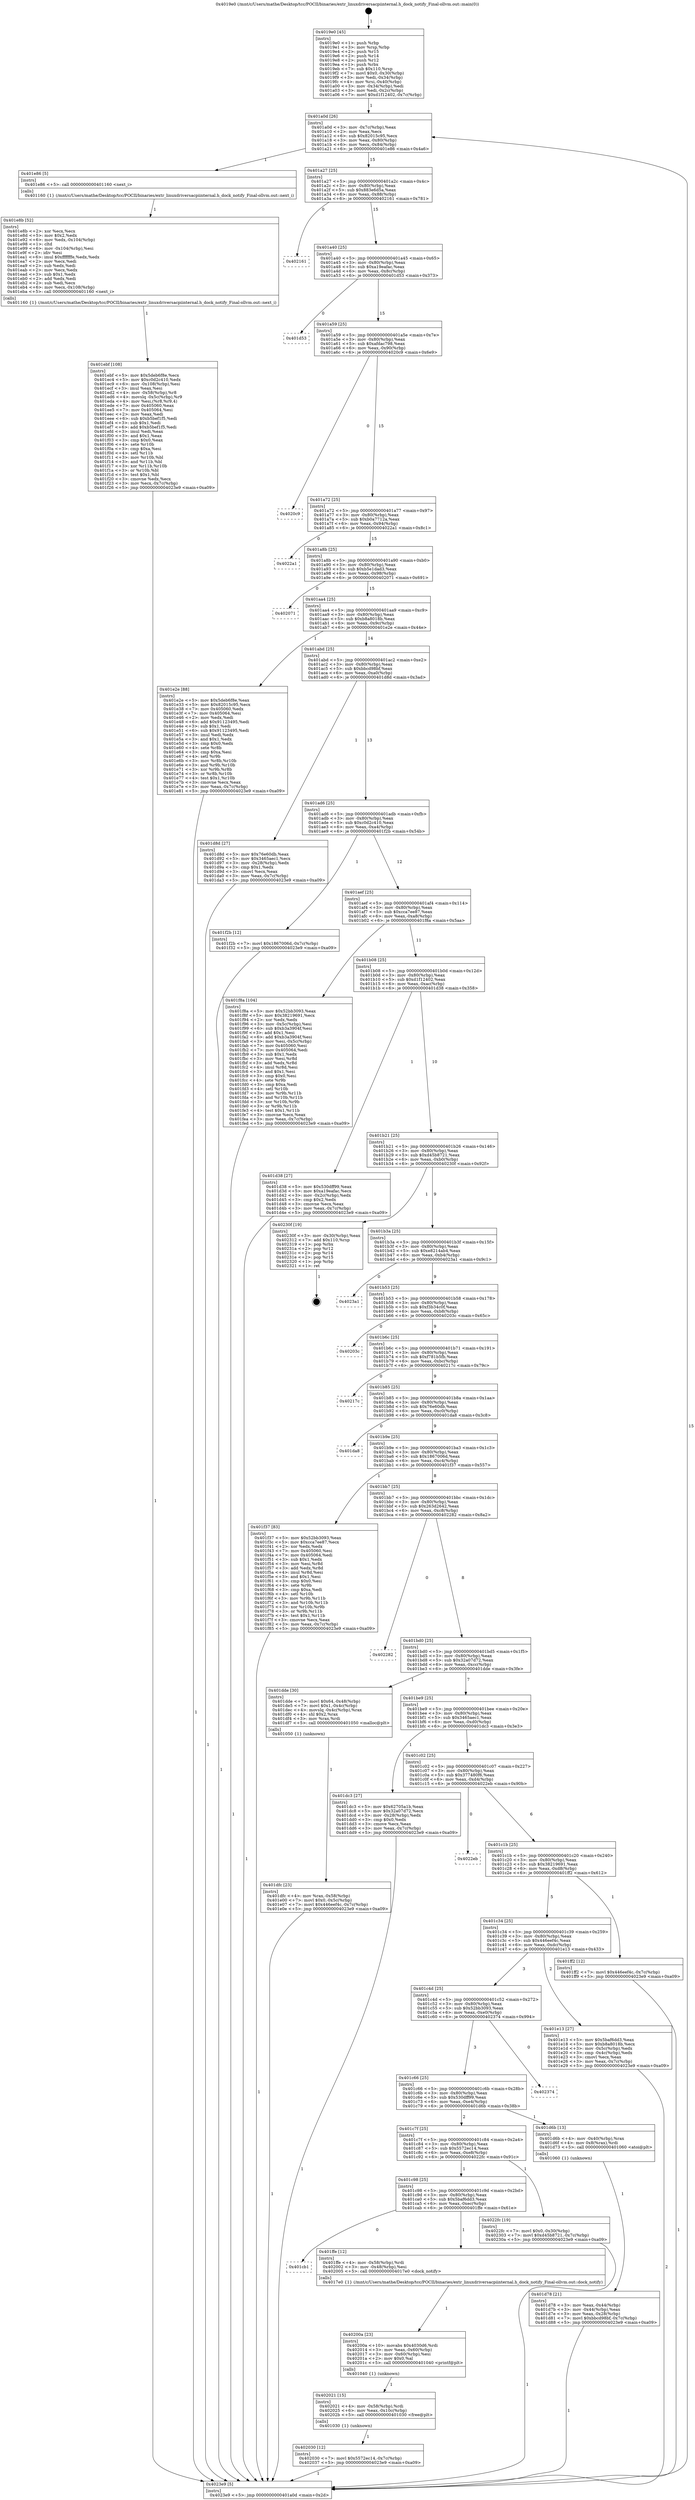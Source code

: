 digraph "0x4019e0" {
  label = "0x4019e0 (/mnt/c/Users/mathe/Desktop/tcc/POCII/binaries/extr_linuxdriversacpiinternal.h_dock_notify_Final-ollvm.out::main(0))"
  labelloc = "t"
  node[shape=record]

  Entry [label="",width=0.3,height=0.3,shape=circle,fillcolor=black,style=filled]
  "0x401a0d" [label="{
     0x401a0d [26]\l
     | [instrs]\l
     &nbsp;&nbsp;0x401a0d \<+3\>: mov -0x7c(%rbp),%eax\l
     &nbsp;&nbsp;0x401a10 \<+2\>: mov %eax,%ecx\l
     &nbsp;&nbsp;0x401a12 \<+6\>: sub $0x82015c95,%ecx\l
     &nbsp;&nbsp;0x401a18 \<+3\>: mov %eax,-0x80(%rbp)\l
     &nbsp;&nbsp;0x401a1b \<+6\>: mov %ecx,-0x84(%rbp)\l
     &nbsp;&nbsp;0x401a21 \<+6\>: je 0000000000401e86 \<main+0x4a6\>\l
  }"]
  "0x401e86" [label="{
     0x401e86 [5]\l
     | [instrs]\l
     &nbsp;&nbsp;0x401e86 \<+5\>: call 0000000000401160 \<next_i\>\l
     | [calls]\l
     &nbsp;&nbsp;0x401160 \{1\} (/mnt/c/Users/mathe/Desktop/tcc/POCII/binaries/extr_linuxdriversacpiinternal.h_dock_notify_Final-ollvm.out::next_i)\l
  }"]
  "0x401a27" [label="{
     0x401a27 [25]\l
     | [instrs]\l
     &nbsp;&nbsp;0x401a27 \<+5\>: jmp 0000000000401a2c \<main+0x4c\>\l
     &nbsp;&nbsp;0x401a2c \<+3\>: mov -0x80(%rbp),%eax\l
     &nbsp;&nbsp;0x401a2f \<+5\>: sub $0x883e6d5a,%eax\l
     &nbsp;&nbsp;0x401a34 \<+6\>: mov %eax,-0x88(%rbp)\l
     &nbsp;&nbsp;0x401a3a \<+6\>: je 0000000000402161 \<main+0x781\>\l
  }"]
  Exit [label="",width=0.3,height=0.3,shape=circle,fillcolor=black,style=filled,peripheries=2]
  "0x402161" [label="{
     0x402161\l
  }", style=dashed]
  "0x401a40" [label="{
     0x401a40 [25]\l
     | [instrs]\l
     &nbsp;&nbsp;0x401a40 \<+5\>: jmp 0000000000401a45 \<main+0x65\>\l
     &nbsp;&nbsp;0x401a45 \<+3\>: mov -0x80(%rbp),%eax\l
     &nbsp;&nbsp;0x401a48 \<+5\>: sub $0xa19eafac,%eax\l
     &nbsp;&nbsp;0x401a4d \<+6\>: mov %eax,-0x8c(%rbp)\l
     &nbsp;&nbsp;0x401a53 \<+6\>: je 0000000000401d53 \<main+0x373\>\l
  }"]
  "0x402030" [label="{
     0x402030 [12]\l
     | [instrs]\l
     &nbsp;&nbsp;0x402030 \<+7\>: movl $0x5572ec14,-0x7c(%rbp)\l
     &nbsp;&nbsp;0x402037 \<+5\>: jmp 00000000004023e9 \<main+0xa09\>\l
  }"]
  "0x401d53" [label="{
     0x401d53\l
  }", style=dashed]
  "0x401a59" [label="{
     0x401a59 [25]\l
     | [instrs]\l
     &nbsp;&nbsp;0x401a59 \<+5\>: jmp 0000000000401a5e \<main+0x7e\>\l
     &nbsp;&nbsp;0x401a5e \<+3\>: mov -0x80(%rbp),%eax\l
     &nbsp;&nbsp;0x401a61 \<+5\>: sub $0xafdac798,%eax\l
     &nbsp;&nbsp;0x401a66 \<+6\>: mov %eax,-0x90(%rbp)\l
     &nbsp;&nbsp;0x401a6c \<+6\>: je 00000000004020c9 \<main+0x6e9\>\l
  }"]
  "0x402021" [label="{
     0x402021 [15]\l
     | [instrs]\l
     &nbsp;&nbsp;0x402021 \<+4\>: mov -0x58(%rbp),%rdi\l
     &nbsp;&nbsp;0x402025 \<+6\>: mov %eax,-0x10c(%rbp)\l
     &nbsp;&nbsp;0x40202b \<+5\>: call 0000000000401030 \<free@plt\>\l
     | [calls]\l
     &nbsp;&nbsp;0x401030 \{1\} (unknown)\l
  }"]
  "0x4020c9" [label="{
     0x4020c9\l
  }", style=dashed]
  "0x401a72" [label="{
     0x401a72 [25]\l
     | [instrs]\l
     &nbsp;&nbsp;0x401a72 \<+5\>: jmp 0000000000401a77 \<main+0x97\>\l
     &nbsp;&nbsp;0x401a77 \<+3\>: mov -0x80(%rbp),%eax\l
     &nbsp;&nbsp;0x401a7a \<+5\>: sub $0xb0a7712a,%eax\l
     &nbsp;&nbsp;0x401a7f \<+6\>: mov %eax,-0x94(%rbp)\l
     &nbsp;&nbsp;0x401a85 \<+6\>: je 00000000004022a1 \<main+0x8c1\>\l
  }"]
  "0x40200a" [label="{
     0x40200a [23]\l
     | [instrs]\l
     &nbsp;&nbsp;0x40200a \<+10\>: movabs $0x4030d6,%rdi\l
     &nbsp;&nbsp;0x402014 \<+3\>: mov %eax,-0x60(%rbp)\l
     &nbsp;&nbsp;0x402017 \<+3\>: mov -0x60(%rbp),%esi\l
     &nbsp;&nbsp;0x40201a \<+2\>: mov $0x0,%al\l
     &nbsp;&nbsp;0x40201c \<+5\>: call 0000000000401040 \<printf@plt\>\l
     | [calls]\l
     &nbsp;&nbsp;0x401040 \{1\} (unknown)\l
  }"]
  "0x4022a1" [label="{
     0x4022a1\l
  }", style=dashed]
  "0x401a8b" [label="{
     0x401a8b [25]\l
     | [instrs]\l
     &nbsp;&nbsp;0x401a8b \<+5\>: jmp 0000000000401a90 \<main+0xb0\>\l
     &nbsp;&nbsp;0x401a90 \<+3\>: mov -0x80(%rbp),%eax\l
     &nbsp;&nbsp;0x401a93 \<+5\>: sub $0xb5e1dad3,%eax\l
     &nbsp;&nbsp;0x401a98 \<+6\>: mov %eax,-0x98(%rbp)\l
     &nbsp;&nbsp;0x401a9e \<+6\>: je 0000000000402071 \<main+0x691\>\l
  }"]
  "0x401cb1" [label="{
     0x401cb1\l
  }", style=dashed]
  "0x402071" [label="{
     0x402071\l
  }", style=dashed]
  "0x401aa4" [label="{
     0x401aa4 [25]\l
     | [instrs]\l
     &nbsp;&nbsp;0x401aa4 \<+5\>: jmp 0000000000401aa9 \<main+0xc9\>\l
     &nbsp;&nbsp;0x401aa9 \<+3\>: mov -0x80(%rbp),%eax\l
     &nbsp;&nbsp;0x401aac \<+5\>: sub $0xb8a8018b,%eax\l
     &nbsp;&nbsp;0x401ab1 \<+6\>: mov %eax,-0x9c(%rbp)\l
     &nbsp;&nbsp;0x401ab7 \<+6\>: je 0000000000401e2e \<main+0x44e\>\l
  }"]
  "0x401ffe" [label="{
     0x401ffe [12]\l
     | [instrs]\l
     &nbsp;&nbsp;0x401ffe \<+4\>: mov -0x58(%rbp),%rdi\l
     &nbsp;&nbsp;0x402002 \<+3\>: mov -0x48(%rbp),%esi\l
     &nbsp;&nbsp;0x402005 \<+5\>: call 00000000004017e0 \<dock_notify\>\l
     | [calls]\l
     &nbsp;&nbsp;0x4017e0 \{1\} (/mnt/c/Users/mathe/Desktop/tcc/POCII/binaries/extr_linuxdriversacpiinternal.h_dock_notify_Final-ollvm.out::dock_notify)\l
  }"]
  "0x401e2e" [label="{
     0x401e2e [88]\l
     | [instrs]\l
     &nbsp;&nbsp;0x401e2e \<+5\>: mov $0x5deb6f8e,%eax\l
     &nbsp;&nbsp;0x401e33 \<+5\>: mov $0x82015c95,%ecx\l
     &nbsp;&nbsp;0x401e38 \<+7\>: mov 0x405060,%edx\l
     &nbsp;&nbsp;0x401e3f \<+7\>: mov 0x405064,%esi\l
     &nbsp;&nbsp;0x401e46 \<+2\>: mov %edx,%edi\l
     &nbsp;&nbsp;0x401e48 \<+6\>: add $0x91123495,%edi\l
     &nbsp;&nbsp;0x401e4e \<+3\>: sub $0x1,%edi\l
     &nbsp;&nbsp;0x401e51 \<+6\>: sub $0x91123495,%edi\l
     &nbsp;&nbsp;0x401e57 \<+3\>: imul %edi,%edx\l
     &nbsp;&nbsp;0x401e5a \<+3\>: and $0x1,%edx\l
     &nbsp;&nbsp;0x401e5d \<+3\>: cmp $0x0,%edx\l
     &nbsp;&nbsp;0x401e60 \<+4\>: sete %r8b\l
     &nbsp;&nbsp;0x401e64 \<+3\>: cmp $0xa,%esi\l
     &nbsp;&nbsp;0x401e67 \<+4\>: setl %r9b\l
     &nbsp;&nbsp;0x401e6b \<+3\>: mov %r8b,%r10b\l
     &nbsp;&nbsp;0x401e6e \<+3\>: and %r9b,%r10b\l
     &nbsp;&nbsp;0x401e71 \<+3\>: xor %r9b,%r8b\l
     &nbsp;&nbsp;0x401e74 \<+3\>: or %r8b,%r10b\l
     &nbsp;&nbsp;0x401e77 \<+4\>: test $0x1,%r10b\l
     &nbsp;&nbsp;0x401e7b \<+3\>: cmovne %ecx,%eax\l
     &nbsp;&nbsp;0x401e7e \<+3\>: mov %eax,-0x7c(%rbp)\l
     &nbsp;&nbsp;0x401e81 \<+5\>: jmp 00000000004023e9 \<main+0xa09\>\l
  }"]
  "0x401abd" [label="{
     0x401abd [25]\l
     | [instrs]\l
     &nbsp;&nbsp;0x401abd \<+5\>: jmp 0000000000401ac2 \<main+0xe2\>\l
     &nbsp;&nbsp;0x401ac2 \<+3\>: mov -0x80(%rbp),%eax\l
     &nbsp;&nbsp;0x401ac5 \<+5\>: sub $0xbbcd98bf,%eax\l
     &nbsp;&nbsp;0x401aca \<+6\>: mov %eax,-0xa0(%rbp)\l
     &nbsp;&nbsp;0x401ad0 \<+6\>: je 0000000000401d8d \<main+0x3ad\>\l
  }"]
  "0x401c98" [label="{
     0x401c98 [25]\l
     | [instrs]\l
     &nbsp;&nbsp;0x401c98 \<+5\>: jmp 0000000000401c9d \<main+0x2bd\>\l
     &nbsp;&nbsp;0x401c9d \<+3\>: mov -0x80(%rbp),%eax\l
     &nbsp;&nbsp;0x401ca0 \<+5\>: sub $0x5baf6dd3,%eax\l
     &nbsp;&nbsp;0x401ca5 \<+6\>: mov %eax,-0xec(%rbp)\l
     &nbsp;&nbsp;0x401cab \<+6\>: je 0000000000401ffe \<main+0x61e\>\l
  }"]
  "0x401d8d" [label="{
     0x401d8d [27]\l
     | [instrs]\l
     &nbsp;&nbsp;0x401d8d \<+5\>: mov $0x76e60db,%eax\l
     &nbsp;&nbsp;0x401d92 \<+5\>: mov $0x3465aec1,%ecx\l
     &nbsp;&nbsp;0x401d97 \<+3\>: mov -0x28(%rbp),%edx\l
     &nbsp;&nbsp;0x401d9a \<+3\>: cmp $0x1,%edx\l
     &nbsp;&nbsp;0x401d9d \<+3\>: cmovl %ecx,%eax\l
     &nbsp;&nbsp;0x401da0 \<+3\>: mov %eax,-0x7c(%rbp)\l
     &nbsp;&nbsp;0x401da3 \<+5\>: jmp 00000000004023e9 \<main+0xa09\>\l
  }"]
  "0x401ad6" [label="{
     0x401ad6 [25]\l
     | [instrs]\l
     &nbsp;&nbsp;0x401ad6 \<+5\>: jmp 0000000000401adb \<main+0xfb\>\l
     &nbsp;&nbsp;0x401adb \<+3\>: mov -0x80(%rbp),%eax\l
     &nbsp;&nbsp;0x401ade \<+5\>: sub $0xc0d2c410,%eax\l
     &nbsp;&nbsp;0x401ae3 \<+6\>: mov %eax,-0xa4(%rbp)\l
     &nbsp;&nbsp;0x401ae9 \<+6\>: je 0000000000401f2b \<main+0x54b\>\l
  }"]
  "0x4022fc" [label="{
     0x4022fc [19]\l
     | [instrs]\l
     &nbsp;&nbsp;0x4022fc \<+7\>: movl $0x0,-0x30(%rbp)\l
     &nbsp;&nbsp;0x402303 \<+7\>: movl $0xd45b8721,-0x7c(%rbp)\l
     &nbsp;&nbsp;0x40230a \<+5\>: jmp 00000000004023e9 \<main+0xa09\>\l
  }"]
  "0x401f2b" [label="{
     0x401f2b [12]\l
     | [instrs]\l
     &nbsp;&nbsp;0x401f2b \<+7\>: movl $0x1867006d,-0x7c(%rbp)\l
     &nbsp;&nbsp;0x401f32 \<+5\>: jmp 00000000004023e9 \<main+0xa09\>\l
  }"]
  "0x401aef" [label="{
     0x401aef [25]\l
     | [instrs]\l
     &nbsp;&nbsp;0x401aef \<+5\>: jmp 0000000000401af4 \<main+0x114\>\l
     &nbsp;&nbsp;0x401af4 \<+3\>: mov -0x80(%rbp),%eax\l
     &nbsp;&nbsp;0x401af7 \<+5\>: sub $0xcca7ee87,%eax\l
     &nbsp;&nbsp;0x401afc \<+6\>: mov %eax,-0xa8(%rbp)\l
     &nbsp;&nbsp;0x401b02 \<+6\>: je 0000000000401f8a \<main+0x5aa\>\l
  }"]
  "0x401ebf" [label="{
     0x401ebf [108]\l
     | [instrs]\l
     &nbsp;&nbsp;0x401ebf \<+5\>: mov $0x5deb6f8e,%ecx\l
     &nbsp;&nbsp;0x401ec4 \<+5\>: mov $0xc0d2c410,%edx\l
     &nbsp;&nbsp;0x401ec9 \<+6\>: mov -0x108(%rbp),%esi\l
     &nbsp;&nbsp;0x401ecf \<+3\>: imul %eax,%esi\l
     &nbsp;&nbsp;0x401ed2 \<+4\>: mov -0x58(%rbp),%r8\l
     &nbsp;&nbsp;0x401ed6 \<+4\>: movslq -0x5c(%rbp),%r9\l
     &nbsp;&nbsp;0x401eda \<+4\>: mov %esi,(%r8,%r9,4)\l
     &nbsp;&nbsp;0x401ede \<+7\>: mov 0x405060,%eax\l
     &nbsp;&nbsp;0x401ee5 \<+7\>: mov 0x405064,%esi\l
     &nbsp;&nbsp;0x401eec \<+2\>: mov %eax,%edi\l
     &nbsp;&nbsp;0x401eee \<+6\>: sub $0xb5bef1f5,%edi\l
     &nbsp;&nbsp;0x401ef4 \<+3\>: sub $0x1,%edi\l
     &nbsp;&nbsp;0x401ef7 \<+6\>: add $0xb5bef1f5,%edi\l
     &nbsp;&nbsp;0x401efd \<+3\>: imul %edi,%eax\l
     &nbsp;&nbsp;0x401f00 \<+3\>: and $0x1,%eax\l
     &nbsp;&nbsp;0x401f03 \<+3\>: cmp $0x0,%eax\l
     &nbsp;&nbsp;0x401f06 \<+4\>: sete %r10b\l
     &nbsp;&nbsp;0x401f0a \<+3\>: cmp $0xa,%esi\l
     &nbsp;&nbsp;0x401f0d \<+4\>: setl %r11b\l
     &nbsp;&nbsp;0x401f11 \<+3\>: mov %r10b,%bl\l
     &nbsp;&nbsp;0x401f14 \<+3\>: and %r11b,%bl\l
     &nbsp;&nbsp;0x401f17 \<+3\>: xor %r11b,%r10b\l
     &nbsp;&nbsp;0x401f1a \<+3\>: or %r10b,%bl\l
     &nbsp;&nbsp;0x401f1d \<+3\>: test $0x1,%bl\l
     &nbsp;&nbsp;0x401f20 \<+3\>: cmovne %edx,%ecx\l
     &nbsp;&nbsp;0x401f23 \<+3\>: mov %ecx,-0x7c(%rbp)\l
     &nbsp;&nbsp;0x401f26 \<+5\>: jmp 00000000004023e9 \<main+0xa09\>\l
  }"]
  "0x401f8a" [label="{
     0x401f8a [104]\l
     | [instrs]\l
     &nbsp;&nbsp;0x401f8a \<+5\>: mov $0x52bb3093,%eax\l
     &nbsp;&nbsp;0x401f8f \<+5\>: mov $0x38219691,%ecx\l
     &nbsp;&nbsp;0x401f94 \<+2\>: xor %edx,%edx\l
     &nbsp;&nbsp;0x401f96 \<+3\>: mov -0x5c(%rbp),%esi\l
     &nbsp;&nbsp;0x401f99 \<+6\>: sub $0xb3a3904f,%esi\l
     &nbsp;&nbsp;0x401f9f \<+3\>: add $0x1,%esi\l
     &nbsp;&nbsp;0x401fa2 \<+6\>: add $0xb3a3904f,%esi\l
     &nbsp;&nbsp;0x401fa8 \<+3\>: mov %esi,-0x5c(%rbp)\l
     &nbsp;&nbsp;0x401fab \<+7\>: mov 0x405060,%esi\l
     &nbsp;&nbsp;0x401fb2 \<+7\>: mov 0x405064,%edi\l
     &nbsp;&nbsp;0x401fb9 \<+3\>: sub $0x1,%edx\l
     &nbsp;&nbsp;0x401fbc \<+3\>: mov %esi,%r8d\l
     &nbsp;&nbsp;0x401fbf \<+3\>: add %edx,%r8d\l
     &nbsp;&nbsp;0x401fc2 \<+4\>: imul %r8d,%esi\l
     &nbsp;&nbsp;0x401fc6 \<+3\>: and $0x1,%esi\l
     &nbsp;&nbsp;0x401fc9 \<+3\>: cmp $0x0,%esi\l
     &nbsp;&nbsp;0x401fcc \<+4\>: sete %r9b\l
     &nbsp;&nbsp;0x401fd0 \<+3\>: cmp $0xa,%edi\l
     &nbsp;&nbsp;0x401fd3 \<+4\>: setl %r10b\l
     &nbsp;&nbsp;0x401fd7 \<+3\>: mov %r9b,%r11b\l
     &nbsp;&nbsp;0x401fda \<+3\>: and %r10b,%r11b\l
     &nbsp;&nbsp;0x401fdd \<+3\>: xor %r10b,%r9b\l
     &nbsp;&nbsp;0x401fe0 \<+3\>: or %r9b,%r11b\l
     &nbsp;&nbsp;0x401fe3 \<+4\>: test $0x1,%r11b\l
     &nbsp;&nbsp;0x401fe7 \<+3\>: cmovne %ecx,%eax\l
     &nbsp;&nbsp;0x401fea \<+3\>: mov %eax,-0x7c(%rbp)\l
     &nbsp;&nbsp;0x401fed \<+5\>: jmp 00000000004023e9 \<main+0xa09\>\l
  }"]
  "0x401b08" [label="{
     0x401b08 [25]\l
     | [instrs]\l
     &nbsp;&nbsp;0x401b08 \<+5\>: jmp 0000000000401b0d \<main+0x12d\>\l
     &nbsp;&nbsp;0x401b0d \<+3\>: mov -0x80(%rbp),%eax\l
     &nbsp;&nbsp;0x401b10 \<+5\>: sub $0xd1f12402,%eax\l
     &nbsp;&nbsp;0x401b15 \<+6\>: mov %eax,-0xac(%rbp)\l
     &nbsp;&nbsp;0x401b1b \<+6\>: je 0000000000401d38 \<main+0x358\>\l
  }"]
  "0x401e8b" [label="{
     0x401e8b [52]\l
     | [instrs]\l
     &nbsp;&nbsp;0x401e8b \<+2\>: xor %ecx,%ecx\l
     &nbsp;&nbsp;0x401e8d \<+5\>: mov $0x2,%edx\l
     &nbsp;&nbsp;0x401e92 \<+6\>: mov %edx,-0x104(%rbp)\l
     &nbsp;&nbsp;0x401e98 \<+1\>: cltd\l
     &nbsp;&nbsp;0x401e99 \<+6\>: mov -0x104(%rbp),%esi\l
     &nbsp;&nbsp;0x401e9f \<+2\>: idiv %esi\l
     &nbsp;&nbsp;0x401ea1 \<+6\>: imul $0xfffffffe,%edx,%edx\l
     &nbsp;&nbsp;0x401ea7 \<+2\>: mov %ecx,%edi\l
     &nbsp;&nbsp;0x401ea9 \<+2\>: sub %edx,%edi\l
     &nbsp;&nbsp;0x401eab \<+2\>: mov %ecx,%edx\l
     &nbsp;&nbsp;0x401ead \<+3\>: sub $0x1,%edx\l
     &nbsp;&nbsp;0x401eb0 \<+2\>: add %edx,%edi\l
     &nbsp;&nbsp;0x401eb2 \<+2\>: sub %edi,%ecx\l
     &nbsp;&nbsp;0x401eb4 \<+6\>: mov %ecx,-0x108(%rbp)\l
     &nbsp;&nbsp;0x401eba \<+5\>: call 0000000000401160 \<next_i\>\l
     | [calls]\l
     &nbsp;&nbsp;0x401160 \{1\} (/mnt/c/Users/mathe/Desktop/tcc/POCII/binaries/extr_linuxdriversacpiinternal.h_dock_notify_Final-ollvm.out::next_i)\l
  }"]
  "0x401d38" [label="{
     0x401d38 [27]\l
     | [instrs]\l
     &nbsp;&nbsp;0x401d38 \<+5\>: mov $0x530dff99,%eax\l
     &nbsp;&nbsp;0x401d3d \<+5\>: mov $0xa19eafac,%ecx\l
     &nbsp;&nbsp;0x401d42 \<+3\>: mov -0x2c(%rbp),%edx\l
     &nbsp;&nbsp;0x401d45 \<+3\>: cmp $0x2,%edx\l
     &nbsp;&nbsp;0x401d48 \<+3\>: cmovne %ecx,%eax\l
     &nbsp;&nbsp;0x401d4b \<+3\>: mov %eax,-0x7c(%rbp)\l
     &nbsp;&nbsp;0x401d4e \<+5\>: jmp 00000000004023e9 \<main+0xa09\>\l
  }"]
  "0x401b21" [label="{
     0x401b21 [25]\l
     | [instrs]\l
     &nbsp;&nbsp;0x401b21 \<+5\>: jmp 0000000000401b26 \<main+0x146\>\l
     &nbsp;&nbsp;0x401b26 \<+3\>: mov -0x80(%rbp),%eax\l
     &nbsp;&nbsp;0x401b29 \<+5\>: sub $0xd45b8721,%eax\l
     &nbsp;&nbsp;0x401b2e \<+6\>: mov %eax,-0xb0(%rbp)\l
     &nbsp;&nbsp;0x401b34 \<+6\>: je 000000000040230f \<main+0x92f\>\l
  }"]
  "0x4023e9" [label="{
     0x4023e9 [5]\l
     | [instrs]\l
     &nbsp;&nbsp;0x4023e9 \<+5\>: jmp 0000000000401a0d \<main+0x2d\>\l
  }"]
  "0x4019e0" [label="{
     0x4019e0 [45]\l
     | [instrs]\l
     &nbsp;&nbsp;0x4019e0 \<+1\>: push %rbp\l
     &nbsp;&nbsp;0x4019e1 \<+3\>: mov %rsp,%rbp\l
     &nbsp;&nbsp;0x4019e4 \<+2\>: push %r15\l
     &nbsp;&nbsp;0x4019e6 \<+2\>: push %r14\l
     &nbsp;&nbsp;0x4019e8 \<+2\>: push %r12\l
     &nbsp;&nbsp;0x4019ea \<+1\>: push %rbx\l
     &nbsp;&nbsp;0x4019eb \<+7\>: sub $0x110,%rsp\l
     &nbsp;&nbsp;0x4019f2 \<+7\>: movl $0x0,-0x30(%rbp)\l
     &nbsp;&nbsp;0x4019f9 \<+3\>: mov %edi,-0x34(%rbp)\l
     &nbsp;&nbsp;0x4019fc \<+4\>: mov %rsi,-0x40(%rbp)\l
     &nbsp;&nbsp;0x401a00 \<+3\>: mov -0x34(%rbp),%edi\l
     &nbsp;&nbsp;0x401a03 \<+3\>: mov %edi,-0x2c(%rbp)\l
     &nbsp;&nbsp;0x401a06 \<+7\>: movl $0xd1f12402,-0x7c(%rbp)\l
  }"]
  "0x401dfc" [label="{
     0x401dfc [23]\l
     | [instrs]\l
     &nbsp;&nbsp;0x401dfc \<+4\>: mov %rax,-0x58(%rbp)\l
     &nbsp;&nbsp;0x401e00 \<+7\>: movl $0x0,-0x5c(%rbp)\l
     &nbsp;&nbsp;0x401e07 \<+7\>: movl $0x446eef4c,-0x7c(%rbp)\l
     &nbsp;&nbsp;0x401e0e \<+5\>: jmp 00000000004023e9 \<main+0xa09\>\l
  }"]
  "0x40230f" [label="{
     0x40230f [19]\l
     | [instrs]\l
     &nbsp;&nbsp;0x40230f \<+3\>: mov -0x30(%rbp),%eax\l
     &nbsp;&nbsp;0x402312 \<+7\>: add $0x110,%rsp\l
     &nbsp;&nbsp;0x402319 \<+1\>: pop %rbx\l
     &nbsp;&nbsp;0x40231a \<+2\>: pop %r12\l
     &nbsp;&nbsp;0x40231c \<+2\>: pop %r14\l
     &nbsp;&nbsp;0x40231e \<+2\>: pop %r15\l
     &nbsp;&nbsp;0x402320 \<+1\>: pop %rbp\l
     &nbsp;&nbsp;0x402321 \<+1\>: ret\l
  }"]
  "0x401b3a" [label="{
     0x401b3a [25]\l
     | [instrs]\l
     &nbsp;&nbsp;0x401b3a \<+5\>: jmp 0000000000401b3f \<main+0x15f\>\l
     &nbsp;&nbsp;0x401b3f \<+3\>: mov -0x80(%rbp),%eax\l
     &nbsp;&nbsp;0x401b42 \<+5\>: sub $0xe8214ab4,%eax\l
     &nbsp;&nbsp;0x401b47 \<+6\>: mov %eax,-0xb4(%rbp)\l
     &nbsp;&nbsp;0x401b4d \<+6\>: je 00000000004023a1 \<main+0x9c1\>\l
  }"]
  "0x401d78" [label="{
     0x401d78 [21]\l
     | [instrs]\l
     &nbsp;&nbsp;0x401d78 \<+3\>: mov %eax,-0x44(%rbp)\l
     &nbsp;&nbsp;0x401d7b \<+3\>: mov -0x44(%rbp),%eax\l
     &nbsp;&nbsp;0x401d7e \<+3\>: mov %eax,-0x28(%rbp)\l
     &nbsp;&nbsp;0x401d81 \<+7\>: movl $0xbbcd98bf,-0x7c(%rbp)\l
     &nbsp;&nbsp;0x401d88 \<+5\>: jmp 00000000004023e9 \<main+0xa09\>\l
  }"]
  "0x4023a1" [label="{
     0x4023a1\l
  }", style=dashed]
  "0x401b53" [label="{
     0x401b53 [25]\l
     | [instrs]\l
     &nbsp;&nbsp;0x401b53 \<+5\>: jmp 0000000000401b58 \<main+0x178\>\l
     &nbsp;&nbsp;0x401b58 \<+3\>: mov -0x80(%rbp),%eax\l
     &nbsp;&nbsp;0x401b5b \<+5\>: sub $0xf3b34c0f,%eax\l
     &nbsp;&nbsp;0x401b60 \<+6\>: mov %eax,-0xb8(%rbp)\l
     &nbsp;&nbsp;0x401b66 \<+6\>: je 000000000040203c \<main+0x65c\>\l
  }"]
  "0x401c7f" [label="{
     0x401c7f [25]\l
     | [instrs]\l
     &nbsp;&nbsp;0x401c7f \<+5\>: jmp 0000000000401c84 \<main+0x2a4\>\l
     &nbsp;&nbsp;0x401c84 \<+3\>: mov -0x80(%rbp),%eax\l
     &nbsp;&nbsp;0x401c87 \<+5\>: sub $0x5572ec14,%eax\l
     &nbsp;&nbsp;0x401c8c \<+6\>: mov %eax,-0xe8(%rbp)\l
     &nbsp;&nbsp;0x401c92 \<+6\>: je 00000000004022fc \<main+0x91c\>\l
  }"]
  "0x40203c" [label="{
     0x40203c\l
  }", style=dashed]
  "0x401b6c" [label="{
     0x401b6c [25]\l
     | [instrs]\l
     &nbsp;&nbsp;0x401b6c \<+5\>: jmp 0000000000401b71 \<main+0x191\>\l
     &nbsp;&nbsp;0x401b71 \<+3\>: mov -0x80(%rbp),%eax\l
     &nbsp;&nbsp;0x401b74 \<+5\>: sub $0xf781b5fb,%eax\l
     &nbsp;&nbsp;0x401b79 \<+6\>: mov %eax,-0xbc(%rbp)\l
     &nbsp;&nbsp;0x401b7f \<+6\>: je 000000000040217c \<main+0x79c\>\l
  }"]
  "0x401d6b" [label="{
     0x401d6b [13]\l
     | [instrs]\l
     &nbsp;&nbsp;0x401d6b \<+4\>: mov -0x40(%rbp),%rax\l
     &nbsp;&nbsp;0x401d6f \<+4\>: mov 0x8(%rax),%rdi\l
     &nbsp;&nbsp;0x401d73 \<+5\>: call 0000000000401060 \<atoi@plt\>\l
     | [calls]\l
     &nbsp;&nbsp;0x401060 \{1\} (unknown)\l
  }"]
  "0x40217c" [label="{
     0x40217c\l
  }", style=dashed]
  "0x401b85" [label="{
     0x401b85 [25]\l
     | [instrs]\l
     &nbsp;&nbsp;0x401b85 \<+5\>: jmp 0000000000401b8a \<main+0x1aa\>\l
     &nbsp;&nbsp;0x401b8a \<+3\>: mov -0x80(%rbp),%eax\l
     &nbsp;&nbsp;0x401b8d \<+5\>: sub $0x76e60db,%eax\l
     &nbsp;&nbsp;0x401b92 \<+6\>: mov %eax,-0xc0(%rbp)\l
     &nbsp;&nbsp;0x401b98 \<+6\>: je 0000000000401da8 \<main+0x3c8\>\l
  }"]
  "0x401c66" [label="{
     0x401c66 [25]\l
     | [instrs]\l
     &nbsp;&nbsp;0x401c66 \<+5\>: jmp 0000000000401c6b \<main+0x28b\>\l
     &nbsp;&nbsp;0x401c6b \<+3\>: mov -0x80(%rbp),%eax\l
     &nbsp;&nbsp;0x401c6e \<+5\>: sub $0x530dff99,%eax\l
     &nbsp;&nbsp;0x401c73 \<+6\>: mov %eax,-0xe4(%rbp)\l
     &nbsp;&nbsp;0x401c79 \<+6\>: je 0000000000401d6b \<main+0x38b\>\l
  }"]
  "0x401da8" [label="{
     0x401da8\l
  }", style=dashed]
  "0x401b9e" [label="{
     0x401b9e [25]\l
     | [instrs]\l
     &nbsp;&nbsp;0x401b9e \<+5\>: jmp 0000000000401ba3 \<main+0x1c3\>\l
     &nbsp;&nbsp;0x401ba3 \<+3\>: mov -0x80(%rbp),%eax\l
     &nbsp;&nbsp;0x401ba6 \<+5\>: sub $0x1867006d,%eax\l
     &nbsp;&nbsp;0x401bab \<+6\>: mov %eax,-0xc4(%rbp)\l
     &nbsp;&nbsp;0x401bb1 \<+6\>: je 0000000000401f37 \<main+0x557\>\l
  }"]
  "0x402374" [label="{
     0x402374\l
  }", style=dashed]
  "0x401f37" [label="{
     0x401f37 [83]\l
     | [instrs]\l
     &nbsp;&nbsp;0x401f37 \<+5\>: mov $0x52bb3093,%eax\l
     &nbsp;&nbsp;0x401f3c \<+5\>: mov $0xcca7ee87,%ecx\l
     &nbsp;&nbsp;0x401f41 \<+2\>: xor %edx,%edx\l
     &nbsp;&nbsp;0x401f43 \<+7\>: mov 0x405060,%esi\l
     &nbsp;&nbsp;0x401f4a \<+7\>: mov 0x405064,%edi\l
     &nbsp;&nbsp;0x401f51 \<+3\>: sub $0x1,%edx\l
     &nbsp;&nbsp;0x401f54 \<+3\>: mov %esi,%r8d\l
     &nbsp;&nbsp;0x401f57 \<+3\>: add %edx,%r8d\l
     &nbsp;&nbsp;0x401f5a \<+4\>: imul %r8d,%esi\l
     &nbsp;&nbsp;0x401f5e \<+3\>: and $0x1,%esi\l
     &nbsp;&nbsp;0x401f61 \<+3\>: cmp $0x0,%esi\l
     &nbsp;&nbsp;0x401f64 \<+4\>: sete %r9b\l
     &nbsp;&nbsp;0x401f68 \<+3\>: cmp $0xa,%edi\l
     &nbsp;&nbsp;0x401f6b \<+4\>: setl %r10b\l
     &nbsp;&nbsp;0x401f6f \<+3\>: mov %r9b,%r11b\l
     &nbsp;&nbsp;0x401f72 \<+3\>: and %r10b,%r11b\l
     &nbsp;&nbsp;0x401f75 \<+3\>: xor %r10b,%r9b\l
     &nbsp;&nbsp;0x401f78 \<+3\>: or %r9b,%r11b\l
     &nbsp;&nbsp;0x401f7b \<+4\>: test $0x1,%r11b\l
     &nbsp;&nbsp;0x401f7f \<+3\>: cmovne %ecx,%eax\l
     &nbsp;&nbsp;0x401f82 \<+3\>: mov %eax,-0x7c(%rbp)\l
     &nbsp;&nbsp;0x401f85 \<+5\>: jmp 00000000004023e9 \<main+0xa09\>\l
  }"]
  "0x401bb7" [label="{
     0x401bb7 [25]\l
     | [instrs]\l
     &nbsp;&nbsp;0x401bb7 \<+5\>: jmp 0000000000401bbc \<main+0x1dc\>\l
     &nbsp;&nbsp;0x401bbc \<+3\>: mov -0x80(%rbp),%eax\l
     &nbsp;&nbsp;0x401bbf \<+5\>: sub $0x263d2642,%eax\l
     &nbsp;&nbsp;0x401bc4 \<+6\>: mov %eax,-0xc8(%rbp)\l
     &nbsp;&nbsp;0x401bca \<+6\>: je 0000000000402282 \<main+0x8a2\>\l
  }"]
  "0x401c4d" [label="{
     0x401c4d [25]\l
     | [instrs]\l
     &nbsp;&nbsp;0x401c4d \<+5\>: jmp 0000000000401c52 \<main+0x272\>\l
     &nbsp;&nbsp;0x401c52 \<+3\>: mov -0x80(%rbp),%eax\l
     &nbsp;&nbsp;0x401c55 \<+5\>: sub $0x52bb3093,%eax\l
     &nbsp;&nbsp;0x401c5a \<+6\>: mov %eax,-0xe0(%rbp)\l
     &nbsp;&nbsp;0x401c60 \<+6\>: je 0000000000402374 \<main+0x994\>\l
  }"]
  "0x402282" [label="{
     0x402282\l
  }", style=dashed]
  "0x401bd0" [label="{
     0x401bd0 [25]\l
     | [instrs]\l
     &nbsp;&nbsp;0x401bd0 \<+5\>: jmp 0000000000401bd5 \<main+0x1f5\>\l
     &nbsp;&nbsp;0x401bd5 \<+3\>: mov -0x80(%rbp),%eax\l
     &nbsp;&nbsp;0x401bd8 \<+5\>: sub $0x32a07d72,%eax\l
     &nbsp;&nbsp;0x401bdd \<+6\>: mov %eax,-0xcc(%rbp)\l
     &nbsp;&nbsp;0x401be3 \<+6\>: je 0000000000401dde \<main+0x3fe\>\l
  }"]
  "0x401e13" [label="{
     0x401e13 [27]\l
     | [instrs]\l
     &nbsp;&nbsp;0x401e13 \<+5\>: mov $0x5baf6dd3,%eax\l
     &nbsp;&nbsp;0x401e18 \<+5\>: mov $0xb8a8018b,%ecx\l
     &nbsp;&nbsp;0x401e1d \<+3\>: mov -0x5c(%rbp),%edx\l
     &nbsp;&nbsp;0x401e20 \<+3\>: cmp -0x4c(%rbp),%edx\l
     &nbsp;&nbsp;0x401e23 \<+3\>: cmovl %ecx,%eax\l
     &nbsp;&nbsp;0x401e26 \<+3\>: mov %eax,-0x7c(%rbp)\l
     &nbsp;&nbsp;0x401e29 \<+5\>: jmp 00000000004023e9 \<main+0xa09\>\l
  }"]
  "0x401dde" [label="{
     0x401dde [30]\l
     | [instrs]\l
     &nbsp;&nbsp;0x401dde \<+7\>: movl $0x64,-0x48(%rbp)\l
     &nbsp;&nbsp;0x401de5 \<+7\>: movl $0x1,-0x4c(%rbp)\l
     &nbsp;&nbsp;0x401dec \<+4\>: movslq -0x4c(%rbp),%rax\l
     &nbsp;&nbsp;0x401df0 \<+4\>: shl $0x2,%rax\l
     &nbsp;&nbsp;0x401df4 \<+3\>: mov %rax,%rdi\l
     &nbsp;&nbsp;0x401df7 \<+5\>: call 0000000000401050 \<malloc@plt\>\l
     | [calls]\l
     &nbsp;&nbsp;0x401050 \{1\} (unknown)\l
  }"]
  "0x401be9" [label="{
     0x401be9 [25]\l
     | [instrs]\l
     &nbsp;&nbsp;0x401be9 \<+5\>: jmp 0000000000401bee \<main+0x20e\>\l
     &nbsp;&nbsp;0x401bee \<+3\>: mov -0x80(%rbp),%eax\l
     &nbsp;&nbsp;0x401bf1 \<+5\>: sub $0x3465aec1,%eax\l
     &nbsp;&nbsp;0x401bf6 \<+6\>: mov %eax,-0xd0(%rbp)\l
     &nbsp;&nbsp;0x401bfc \<+6\>: je 0000000000401dc3 \<main+0x3e3\>\l
  }"]
  "0x401c34" [label="{
     0x401c34 [25]\l
     | [instrs]\l
     &nbsp;&nbsp;0x401c34 \<+5\>: jmp 0000000000401c39 \<main+0x259\>\l
     &nbsp;&nbsp;0x401c39 \<+3\>: mov -0x80(%rbp),%eax\l
     &nbsp;&nbsp;0x401c3c \<+5\>: sub $0x446eef4c,%eax\l
     &nbsp;&nbsp;0x401c41 \<+6\>: mov %eax,-0xdc(%rbp)\l
     &nbsp;&nbsp;0x401c47 \<+6\>: je 0000000000401e13 \<main+0x433\>\l
  }"]
  "0x401dc3" [label="{
     0x401dc3 [27]\l
     | [instrs]\l
     &nbsp;&nbsp;0x401dc3 \<+5\>: mov $0x62705a1b,%eax\l
     &nbsp;&nbsp;0x401dc8 \<+5\>: mov $0x32a07d72,%ecx\l
     &nbsp;&nbsp;0x401dcd \<+3\>: mov -0x28(%rbp),%edx\l
     &nbsp;&nbsp;0x401dd0 \<+3\>: cmp $0x0,%edx\l
     &nbsp;&nbsp;0x401dd3 \<+3\>: cmove %ecx,%eax\l
     &nbsp;&nbsp;0x401dd6 \<+3\>: mov %eax,-0x7c(%rbp)\l
     &nbsp;&nbsp;0x401dd9 \<+5\>: jmp 00000000004023e9 \<main+0xa09\>\l
  }"]
  "0x401c02" [label="{
     0x401c02 [25]\l
     | [instrs]\l
     &nbsp;&nbsp;0x401c02 \<+5\>: jmp 0000000000401c07 \<main+0x227\>\l
     &nbsp;&nbsp;0x401c07 \<+3\>: mov -0x80(%rbp),%eax\l
     &nbsp;&nbsp;0x401c0a \<+5\>: sub $0x377480f6,%eax\l
     &nbsp;&nbsp;0x401c0f \<+6\>: mov %eax,-0xd4(%rbp)\l
     &nbsp;&nbsp;0x401c15 \<+6\>: je 00000000004022eb \<main+0x90b\>\l
  }"]
  "0x401ff2" [label="{
     0x401ff2 [12]\l
     | [instrs]\l
     &nbsp;&nbsp;0x401ff2 \<+7\>: movl $0x446eef4c,-0x7c(%rbp)\l
     &nbsp;&nbsp;0x401ff9 \<+5\>: jmp 00000000004023e9 \<main+0xa09\>\l
  }"]
  "0x4022eb" [label="{
     0x4022eb\l
  }", style=dashed]
  "0x401c1b" [label="{
     0x401c1b [25]\l
     | [instrs]\l
     &nbsp;&nbsp;0x401c1b \<+5\>: jmp 0000000000401c20 \<main+0x240\>\l
     &nbsp;&nbsp;0x401c20 \<+3\>: mov -0x80(%rbp),%eax\l
     &nbsp;&nbsp;0x401c23 \<+5\>: sub $0x38219691,%eax\l
     &nbsp;&nbsp;0x401c28 \<+6\>: mov %eax,-0xd8(%rbp)\l
     &nbsp;&nbsp;0x401c2e \<+6\>: je 0000000000401ff2 \<main+0x612\>\l
  }"]
  Entry -> "0x4019e0" [label=" 1"]
  "0x401a0d" -> "0x401e86" [label=" 1"]
  "0x401a0d" -> "0x401a27" [label=" 15"]
  "0x40230f" -> Exit [label=" 1"]
  "0x401a27" -> "0x402161" [label=" 0"]
  "0x401a27" -> "0x401a40" [label=" 15"]
  "0x4022fc" -> "0x4023e9" [label=" 1"]
  "0x401a40" -> "0x401d53" [label=" 0"]
  "0x401a40" -> "0x401a59" [label=" 15"]
  "0x402030" -> "0x4023e9" [label=" 1"]
  "0x401a59" -> "0x4020c9" [label=" 0"]
  "0x401a59" -> "0x401a72" [label=" 15"]
  "0x402021" -> "0x402030" [label=" 1"]
  "0x401a72" -> "0x4022a1" [label=" 0"]
  "0x401a72" -> "0x401a8b" [label=" 15"]
  "0x40200a" -> "0x402021" [label=" 1"]
  "0x401a8b" -> "0x402071" [label=" 0"]
  "0x401a8b" -> "0x401aa4" [label=" 15"]
  "0x401ffe" -> "0x40200a" [label=" 1"]
  "0x401aa4" -> "0x401e2e" [label=" 1"]
  "0x401aa4" -> "0x401abd" [label=" 14"]
  "0x401c98" -> "0x401cb1" [label=" 0"]
  "0x401abd" -> "0x401d8d" [label=" 1"]
  "0x401abd" -> "0x401ad6" [label=" 13"]
  "0x401c98" -> "0x401ffe" [label=" 1"]
  "0x401ad6" -> "0x401f2b" [label=" 1"]
  "0x401ad6" -> "0x401aef" [label=" 12"]
  "0x401c7f" -> "0x401c98" [label=" 1"]
  "0x401aef" -> "0x401f8a" [label=" 1"]
  "0x401aef" -> "0x401b08" [label=" 11"]
  "0x401c7f" -> "0x4022fc" [label=" 1"]
  "0x401b08" -> "0x401d38" [label=" 1"]
  "0x401b08" -> "0x401b21" [label=" 10"]
  "0x401d38" -> "0x4023e9" [label=" 1"]
  "0x4019e0" -> "0x401a0d" [label=" 1"]
  "0x4023e9" -> "0x401a0d" [label=" 15"]
  "0x401ff2" -> "0x4023e9" [label=" 1"]
  "0x401b21" -> "0x40230f" [label=" 1"]
  "0x401b21" -> "0x401b3a" [label=" 9"]
  "0x401f8a" -> "0x4023e9" [label=" 1"]
  "0x401b3a" -> "0x4023a1" [label=" 0"]
  "0x401b3a" -> "0x401b53" [label=" 9"]
  "0x401f37" -> "0x4023e9" [label=" 1"]
  "0x401b53" -> "0x40203c" [label=" 0"]
  "0x401b53" -> "0x401b6c" [label=" 9"]
  "0x401f2b" -> "0x4023e9" [label=" 1"]
  "0x401b6c" -> "0x40217c" [label=" 0"]
  "0x401b6c" -> "0x401b85" [label=" 9"]
  "0x401ebf" -> "0x4023e9" [label=" 1"]
  "0x401b85" -> "0x401da8" [label=" 0"]
  "0x401b85" -> "0x401b9e" [label=" 9"]
  "0x401e86" -> "0x401e8b" [label=" 1"]
  "0x401b9e" -> "0x401f37" [label=" 1"]
  "0x401b9e" -> "0x401bb7" [label=" 8"]
  "0x401e2e" -> "0x4023e9" [label=" 1"]
  "0x401bb7" -> "0x402282" [label=" 0"]
  "0x401bb7" -> "0x401bd0" [label=" 8"]
  "0x401dfc" -> "0x4023e9" [label=" 1"]
  "0x401bd0" -> "0x401dde" [label=" 1"]
  "0x401bd0" -> "0x401be9" [label=" 7"]
  "0x401dde" -> "0x401dfc" [label=" 1"]
  "0x401be9" -> "0x401dc3" [label=" 1"]
  "0x401be9" -> "0x401c02" [label=" 6"]
  "0x401d8d" -> "0x4023e9" [label=" 1"]
  "0x401c02" -> "0x4022eb" [label=" 0"]
  "0x401c02" -> "0x401c1b" [label=" 6"]
  "0x401d78" -> "0x4023e9" [label=" 1"]
  "0x401c1b" -> "0x401ff2" [label=" 1"]
  "0x401c1b" -> "0x401c34" [label=" 5"]
  "0x401dc3" -> "0x4023e9" [label=" 1"]
  "0x401c34" -> "0x401e13" [label=" 2"]
  "0x401c34" -> "0x401c4d" [label=" 3"]
  "0x401e13" -> "0x4023e9" [label=" 2"]
  "0x401c4d" -> "0x402374" [label=" 0"]
  "0x401c4d" -> "0x401c66" [label=" 3"]
  "0x401e8b" -> "0x401ebf" [label=" 1"]
  "0x401c66" -> "0x401d6b" [label=" 1"]
  "0x401c66" -> "0x401c7f" [label=" 2"]
  "0x401d6b" -> "0x401d78" [label=" 1"]
}
